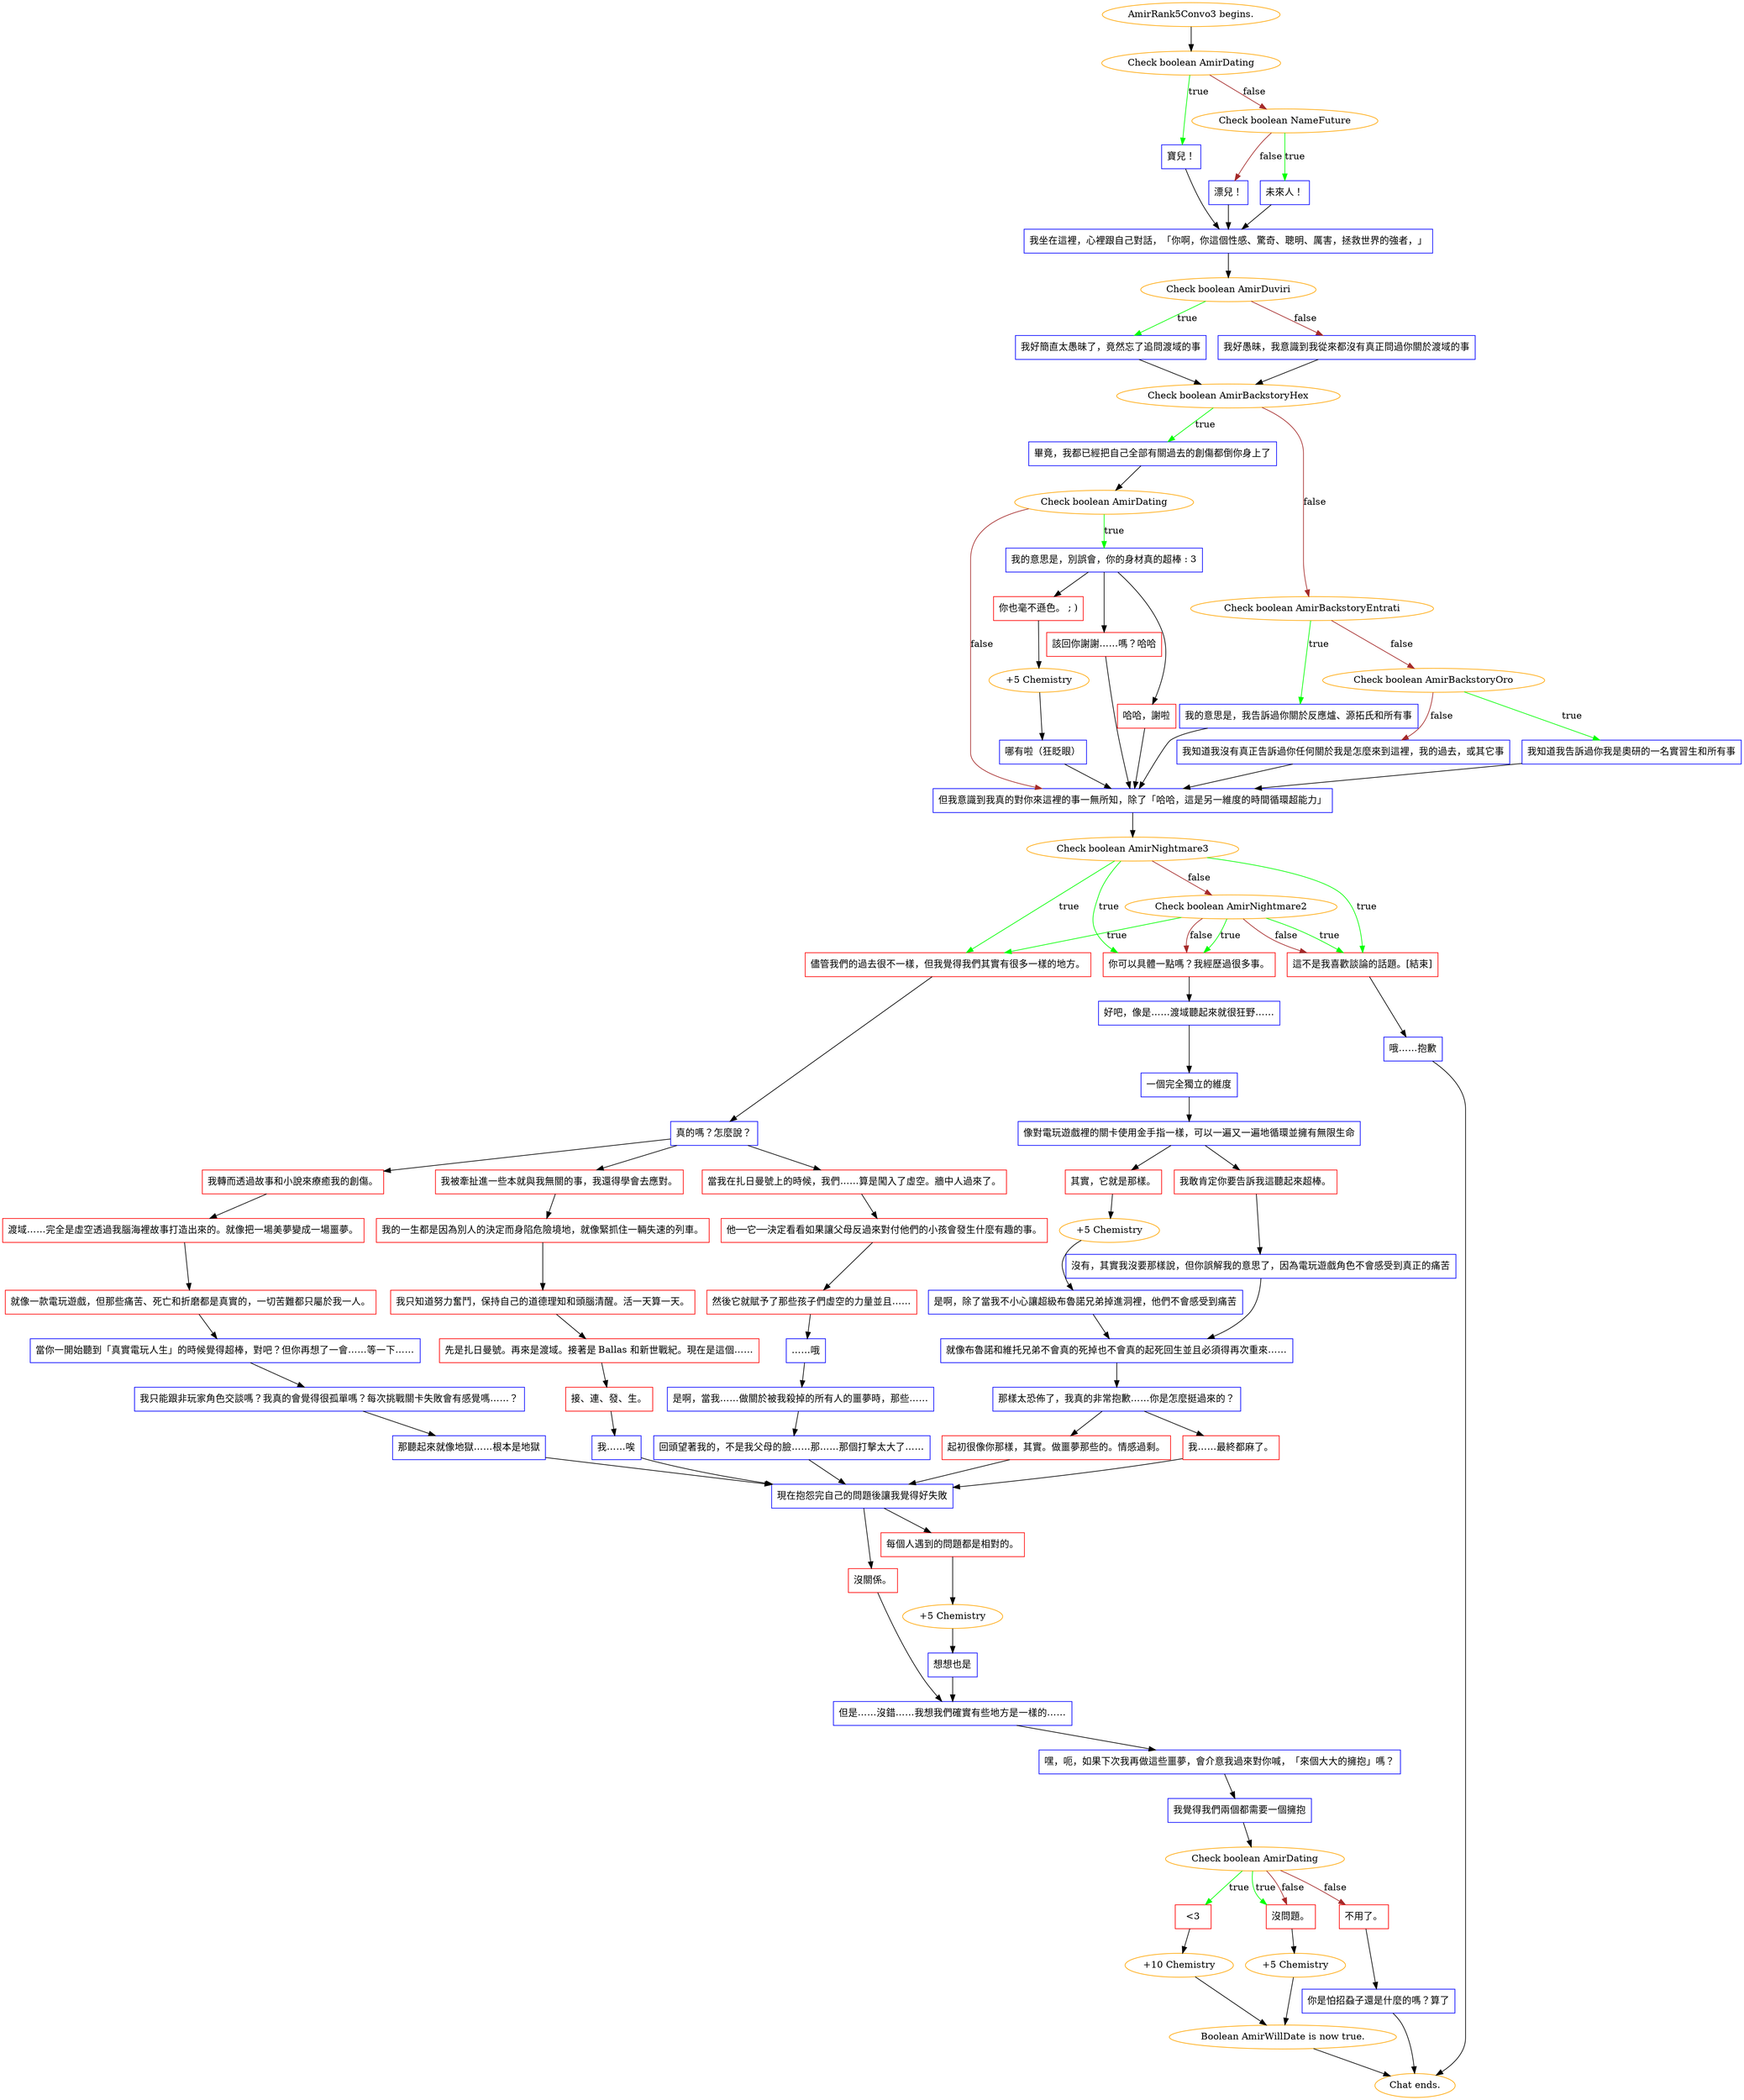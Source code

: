digraph {
	"AmirRank5Convo3 begins." [color=orange];
		"AmirRank5Convo3 begins." -> j2650937555;
	j2650937555 [label="Check boolean AmirDating",color=orange];
		j2650937555 -> j4214422033 [label=true,color=green];
		j2650937555 -> j3219616308 [label=false,color=brown];
	j4214422033 [label="寶兒！",shape=box,color=blue];
		j4214422033 -> j2826296779;
	j3219616308 [label="Check boolean NameFuture",color=orange];
		j3219616308 -> j3956529142 [label=true,color=green];
		j3219616308 -> j1480490854 [label=false,color=brown];
	j2826296779 [label="我坐在這裡，心裡跟自己對話，「你啊，你這個性感、驚奇、聰明、厲害，拯救世界的強者，」",shape=box,color=blue];
		j2826296779 -> j4283957504;
	j3956529142 [label="未來人！",shape=box,color=blue];
		j3956529142 -> j2826296779;
	j1480490854 [label="漂兒！",shape=box,color=blue];
		j1480490854 -> j2826296779;
	j4283957504 [label="Check boolean AmirDuviri",color=orange];
		j4283957504 -> j1960473831 [label=true,color=green];
		j4283957504 -> j1313295386 [label=false,color=brown];
	j1960473831 [label="我好簡直太愚昧了，竟然忘了追問渡域的事",shape=box,color=blue];
		j1960473831 -> j1452669816;
	j1313295386 [label="我好愚昧，我意識到我從來都沒有真正問過你關於渡域的事",shape=box,color=blue];
		j1313295386 -> j1452669816;
	j1452669816 [label="Check boolean AmirBackstoryHex",color=orange];
		j1452669816 -> j2123552251 [label=true,color=green];
		j1452669816 -> j2445936876 [label=false,color=brown];
	j2123552251 [label="畢竟，我都已經把自己全部有關過去的創傷都倒你身上了",shape=box,color=blue];
		j2123552251 -> j1853334382;
	j2445936876 [label="Check boolean AmirBackstoryEntrati",color=orange];
		j2445936876 -> j2751979712 [label=true,color=green];
		j2445936876 -> j2190704803 [label=false,color=brown];
	j1853334382 [label="Check boolean AmirDating",color=orange];
		j1853334382 -> j3158461367 [label=true,color=green];
		j1853334382 -> j820078923 [label=false,color=brown];
	j2751979712 [label="我的意思是，我告訴過你關於反應爐、源拓氏和所有事",shape=box,color=blue];
		j2751979712 -> j820078923;
	j2190704803 [label="Check boolean AmirBackstoryOro",color=orange];
		j2190704803 -> j3588915308 [label=true,color=green];
		j2190704803 -> j404140629 [label=false,color=brown];
	j3158461367 [label="我的意思是，別誤會，你的身材真的超棒 : 3",shape=box,color=blue];
		j3158461367 -> j1404122376;
		j3158461367 -> j3465013850;
		j3158461367 -> j355723080;
	j820078923 [label="但我意識到我真的對你來這裡的事一無所知，除了「哈哈，這是另一維度的時間循環超能力」",shape=box,color=blue];
		j820078923 -> j1386368209;
	j3588915308 [label="我知道我告訴過你我是奧研的一名實習生和所有事",shape=box,color=blue];
		j3588915308 -> j820078923;
	j404140629 [label="我知道我沒有真正告訴過你任何關於我是怎麼來到這裡，我的過去，或其它事",shape=box,color=blue];
		j404140629 -> j820078923;
	j1404122376 [label="該回你謝謝……嗎？哈哈",shape=box,color=red];
		j1404122376 -> j820078923;
	j3465013850 [label="哈哈，謝啦",shape=box,color=red];
		j3465013850 -> j820078923;
	j355723080 [label="你也毫不遜色。 ; )",shape=box,color=red];
		j355723080 -> j210902918;
	j1386368209 [label="Check boolean AmirNightmare3",color=orange];
		j1386368209 -> j1786173517 [label=true,color=green];
		j1386368209 -> j717415972 [label=true,color=green];
		j1386368209 -> j2886707735 [label=true,color=green];
		j1386368209 -> j2314003121 [label=false,color=brown];
	j210902918 [label="+5 Chemistry",color=orange];
		j210902918 -> j1891513221;
	j1786173517 [label="儘管我們的過去很不一樣，但我覺得我們其實有很多一樣的地方。",shape=box,color=red];
		j1786173517 -> j1966055447;
	j717415972 [label="你可以具體一點嗎？我經歷過很多事。",shape=box,color=red];
		j717415972 -> j3576417848;
	j2886707735 [label="這不是我喜歡談論的話題。[結束]",shape=box,color=red];
		j2886707735 -> j3857220602;
	j2314003121 [label="Check boolean AmirNightmare2",color=orange];
		j2314003121 -> j1786173517 [label=true,color=green];
		j2314003121 -> j717415972 [label=true,color=green];
		j2314003121 -> j2886707735 [label=true,color=green];
		j2314003121 -> j717415972 [label=false,color=brown];
		j2314003121 -> j2886707735 [label=false,color=brown];
	j1891513221 [label="哪有啦（狂眨眼）",shape=box,color=blue];
		j1891513221 -> j820078923;
	j1966055447 [label="真的嗎？怎麼說？",shape=box,color=blue];
		j1966055447 -> j2896125886;
		j1966055447 -> j3502086987;
		j1966055447 -> j3267534552;
	j3576417848 [label="好吧，像是……渡域聽起來就很狂野……",shape=box,color=blue];
		j3576417848 -> j570144233;
	j3857220602 [label="哦……抱歉",shape=box,color=blue];
		j3857220602 -> "Chat ends.";
	j2896125886 [label="我轉而透過故事和小說來療癒我的創傷。",shape=box,color=red];
		j2896125886 -> j1440995676;
	j3502086987 [label="我被牽扯進一些本就與我無關的事，我還得學會去應對。",shape=box,color=red];
		j3502086987 -> j4080880492;
	j3267534552 [label="當我在扎日曼號上的時候，我們……算是闖入了虛空。牆中人過來了。",shape=box,color=red];
		j3267534552 -> j2789602574;
	j570144233 [label="一個完全獨立的維度",shape=box,color=blue];
		j570144233 -> j3776748089;
	"Chat ends." [color=orange];
	j1440995676 [label="渡域……完全是虛空透過我腦海裡故事打造出來的。就像把一場美夢變成一場噩夢。",shape=box,color=red];
		j1440995676 -> j1874819277;
	j4080880492 [label="我的一生都是因為別人的決定而身陷危險境地，就像緊抓住一輛失速的列車。",shape=box,color=red];
		j4080880492 -> j2251237753;
	j2789602574 [label="他──它──決定看看如果讓父母反過來對付他們的小孩會發生什麼有趣的事。",shape=box,color=red];
		j2789602574 -> j87593307;
	j3776748089 [label="像對電玩遊戲裡的關卡使用金手指一樣，可以一遍又一遍地循環並擁有無限生命",shape=box,color=blue];
		j3776748089 -> j1125015814;
		j3776748089 -> j675522074;
	j1874819277 [label="就像一款電玩遊戲，但那些痛苦、死亡和折磨都是真實的，一切苦難都只屬於我一人。",shape=box,color=red];
		j1874819277 -> j2177180084;
	j2251237753 [label="我只知道努力奮鬥，保持自己的道德理知和頭腦清醒。活一天算一天。",shape=box,color=red];
		j2251237753 -> j3212634279;
	j87593307 [label="然後它就賦予了那些孩子們虛空的力量並且……",shape=box,color=red];
		j87593307 -> j1090955087;
	j1125015814 [label="我敢肯定你要告訴我這聽起來超棒。",shape=box,color=red];
		j1125015814 -> j1816392690;
	j675522074 [label="其實，它就是那樣。",shape=box,color=red];
		j675522074 -> j2671520315;
	j2177180084 [label="當你一開始聽到「真實電玩人生」的時候覺得超棒，對吧？但你再想了一會……等一下……",shape=box,color=blue];
		j2177180084 -> j3989809576;
	j3212634279 [label="先是扎日曼號。再來是渡域。接著是 Ballas 和新世戰紀。現在是這個……",shape=box,color=red];
		j3212634279 -> j348354013;
	j1090955087 [label="……哦",shape=box,color=blue];
		j1090955087 -> j3503435901;
	j1816392690 [label="沒有，其實我沒要那樣說，但你誤解我的意思了，因為電玩遊戲角色不會感受到真正的痛苦",shape=box,color=blue];
		j1816392690 -> j3140368968;
	j2671520315 [label="+5 Chemistry",color=orange];
		j2671520315 -> j4047220840;
	j3989809576 [label="我只能跟非玩家角色交談嗎？我真的會覺得很孤單嗎？每次挑戰關卡失敗會有感覺嗎……？",shape=box,color=blue];
		j3989809576 -> j123900621;
	j348354013 [label="接、連、發、生。",shape=box,color=red];
		j348354013 -> j1422778384;
	j3503435901 [label="是啊，當我……做關於被我殺掉的所有人的噩夢時，那些……",shape=box,color=blue];
		j3503435901 -> j77618190;
	j3140368968 [label="就像布魯諾和維托兄弟不會真的死掉也不會真的起死回生並且必須得再次重來……",shape=box,color=blue];
		j3140368968 -> j1145551296;
	j4047220840 [label="是啊，除了當我不小心讓超級布魯諾兄弟掉進洞裡，他們不會感受到痛苦",shape=box,color=blue];
		j4047220840 -> j3140368968;
	j123900621 [label="那聽起來就像地獄……根本是地獄",shape=box,color=blue];
		j123900621 -> j2942523787;
	j1422778384 [label="我……唉",shape=box,color=blue];
		j1422778384 -> j2942523787;
	j77618190 [label="回頭望著我的，不是我父母的臉……那……那個打擊太大了……",shape=box,color=blue];
		j77618190 -> j2942523787;
	j1145551296 [label="那樣太恐佈了，我真的非常抱歉……你是怎麼挺過來的？",shape=box,color=blue];
		j1145551296 -> j3273282362;
		j1145551296 -> j1417924588;
	j2942523787 [label="現在抱怨完自己的問題後讓我覺得好失敗",shape=box,color=blue];
		j2942523787 -> j2717962504;
		j2942523787 -> j1431006310;
	j3273282362 [label="起初很像你那樣，其實。做噩夢那些的。情感過剩。",shape=box,color=red];
		j3273282362 -> j2942523787;
	j1417924588 [label="我……最終都麻了。",shape=box,color=red];
		j1417924588 -> j2942523787;
	j2717962504 [label="沒關係。",shape=box,color=red];
		j2717962504 -> j3668669041;
	j1431006310 [label="每個人遇到的問題都是相對的。",shape=box,color=red];
		j1431006310 -> j1819869609;
	j3668669041 [label="但是……沒錯……我想我們確實有些地方是一樣的……",shape=box,color=blue];
		j3668669041 -> j43214808;
	j1819869609 [label="+5 Chemistry",color=orange];
		j1819869609 -> j3654809289;
	j43214808 [label="嘿，呃，如果下次我再做這些噩夢，會介意我過來對你喊，「來個大大的擁抱」嗎？",shape=box,color=blue];
		j43214808 -> j380543871;
	j3654809289 [label="想想也是",shape=box,color=blue];
		j3654809289 -> j3668669041;
	j380543871 [label="我覺得我們兩個都需要一個擁抱",shape=box,color=blue];
		j380543871 -> j3439893062;
	j3439893062 [label="Check boolean AmirDating",color=orange];
		j3439893062 -> j180809753 [label=true,color=green];
		j3439893062 -> j3932099750 [label=true,color=green];
		j3439893062 -> j3932099750 [label=false,color=brown];
		j3439893062 -> j2199277700 [label=false,color=brown];
	j180809753 [label="<3",shape=box,color=red];
		j180809753 -> j1720236604;
	j3932099750 [label="沒問題。",shape=box,color=red];
		j3932099750 -> j2463344579;
	j2199277700 [label="不用了。",shape=box,color=red];
		j2199277700 -> j2935720598;
	j1720236604 [label="+10 Chemistry",color=orange];
		j1720236604 -> j1538486228;
	j2463344579 [label="+5 Chemistry",color=orange];
		j2463344579 -> j1538486228;
	j2935720598 [label="你是怕招蝨子還是什麼的嗎？算了",shape=box,color=blue];
		j2935720598 -> "Chat ends.";
	j1538486228 [label="Boolean AmirWillDate is now true.",color=orange];
		j1538486228 -> "Chat ends.";
}